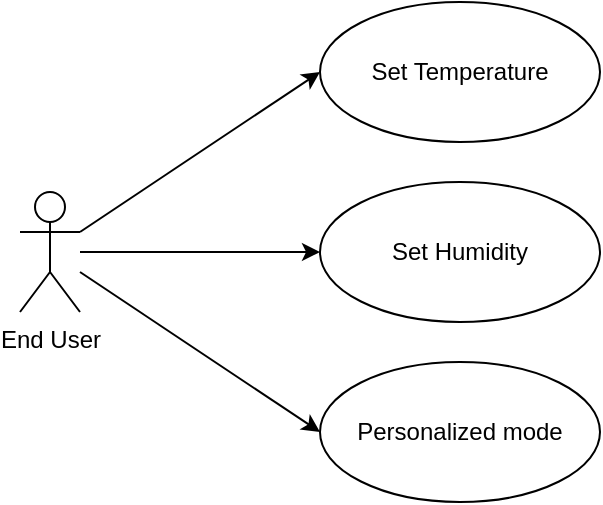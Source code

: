 <mxfile>
    <diagram id="Qbi8r91cHS6PJ0_kJxrT" name="Page-1">
        <mxGraphModel dx="611" dy="691" grid="1" gridSize="10" guides="1" tooltips="1" connect="1" arrows="1" fold="1" page="1" pageScale="1" pageWidth="827" pageHeight="1169" math="0" shadow="0">
            <root>
                <mxCell id="0"/>
                <mxCell id="1" parent="0"/>
                <mxCell id="6" style="edgeStyle=none;html=1;entryX=0;entryY=0.5;entryDx=0;entryDy=0;" edge="1" parent="1" source="2" target="3">
                    <mxGeometry relative="1" as="geometry"/>
                </mxCell>
                <mxCell id="7" style="edgeStyle=none;html=1;entryX=0;entryY=0.5;entryDx=0;entryDy=0;" edge="1" parent="1" source="2" target="4">
                    <mxGeometry relative="1" as="geometry"/>
                </mxCell>
                <mxCell id="8" style="edgeStyle=none;html=1;entryX=0;entryY=0.5;entryDx=0;entryDy=0;" edge="1" parent="1" source="2" target="5">
                    <mxGeometry relative="1" as="geometry"/>
                </mxCell>
                <mxCell id="2" value="End User" style="shape=umlActor;verticalLabelPosition=bottom;verticalAlign=top;html=1;" vertex="1" parent="1">
                    <mxGeometry x="70" y="205" width="30" height="60" as="geometry"/>
                </mxCell>
                <mxCell id="3" value="Set Temperature" style="ellipse;whiteSpace=wrap;html=1;" vertex="1" parent="1">
                    <mxGeometry x="220" y="110" width="140" height="70" as="geometry"/>
                </mxCell>
                <mxCell id="4" value="Set Humidity" style="ellipse;whiteSpace=wrap;html=1;" vertex="1" parent="1">
                    <mxGeometry x="220" y="200" width="140" height="70" as="geometry"/>
                </mxCell>
                <mxCell id="5" value="Personalized mode" style="ellipse;whiteSpace=wrap;html=1;" vertex="1" parent="1">
                    <mxGeometry x="220" y="290" width="140" height="70" as="geometry"/>
                </mxCell>
            </root>
        </mxGraphModel>
    </diagram>
</mxfile>